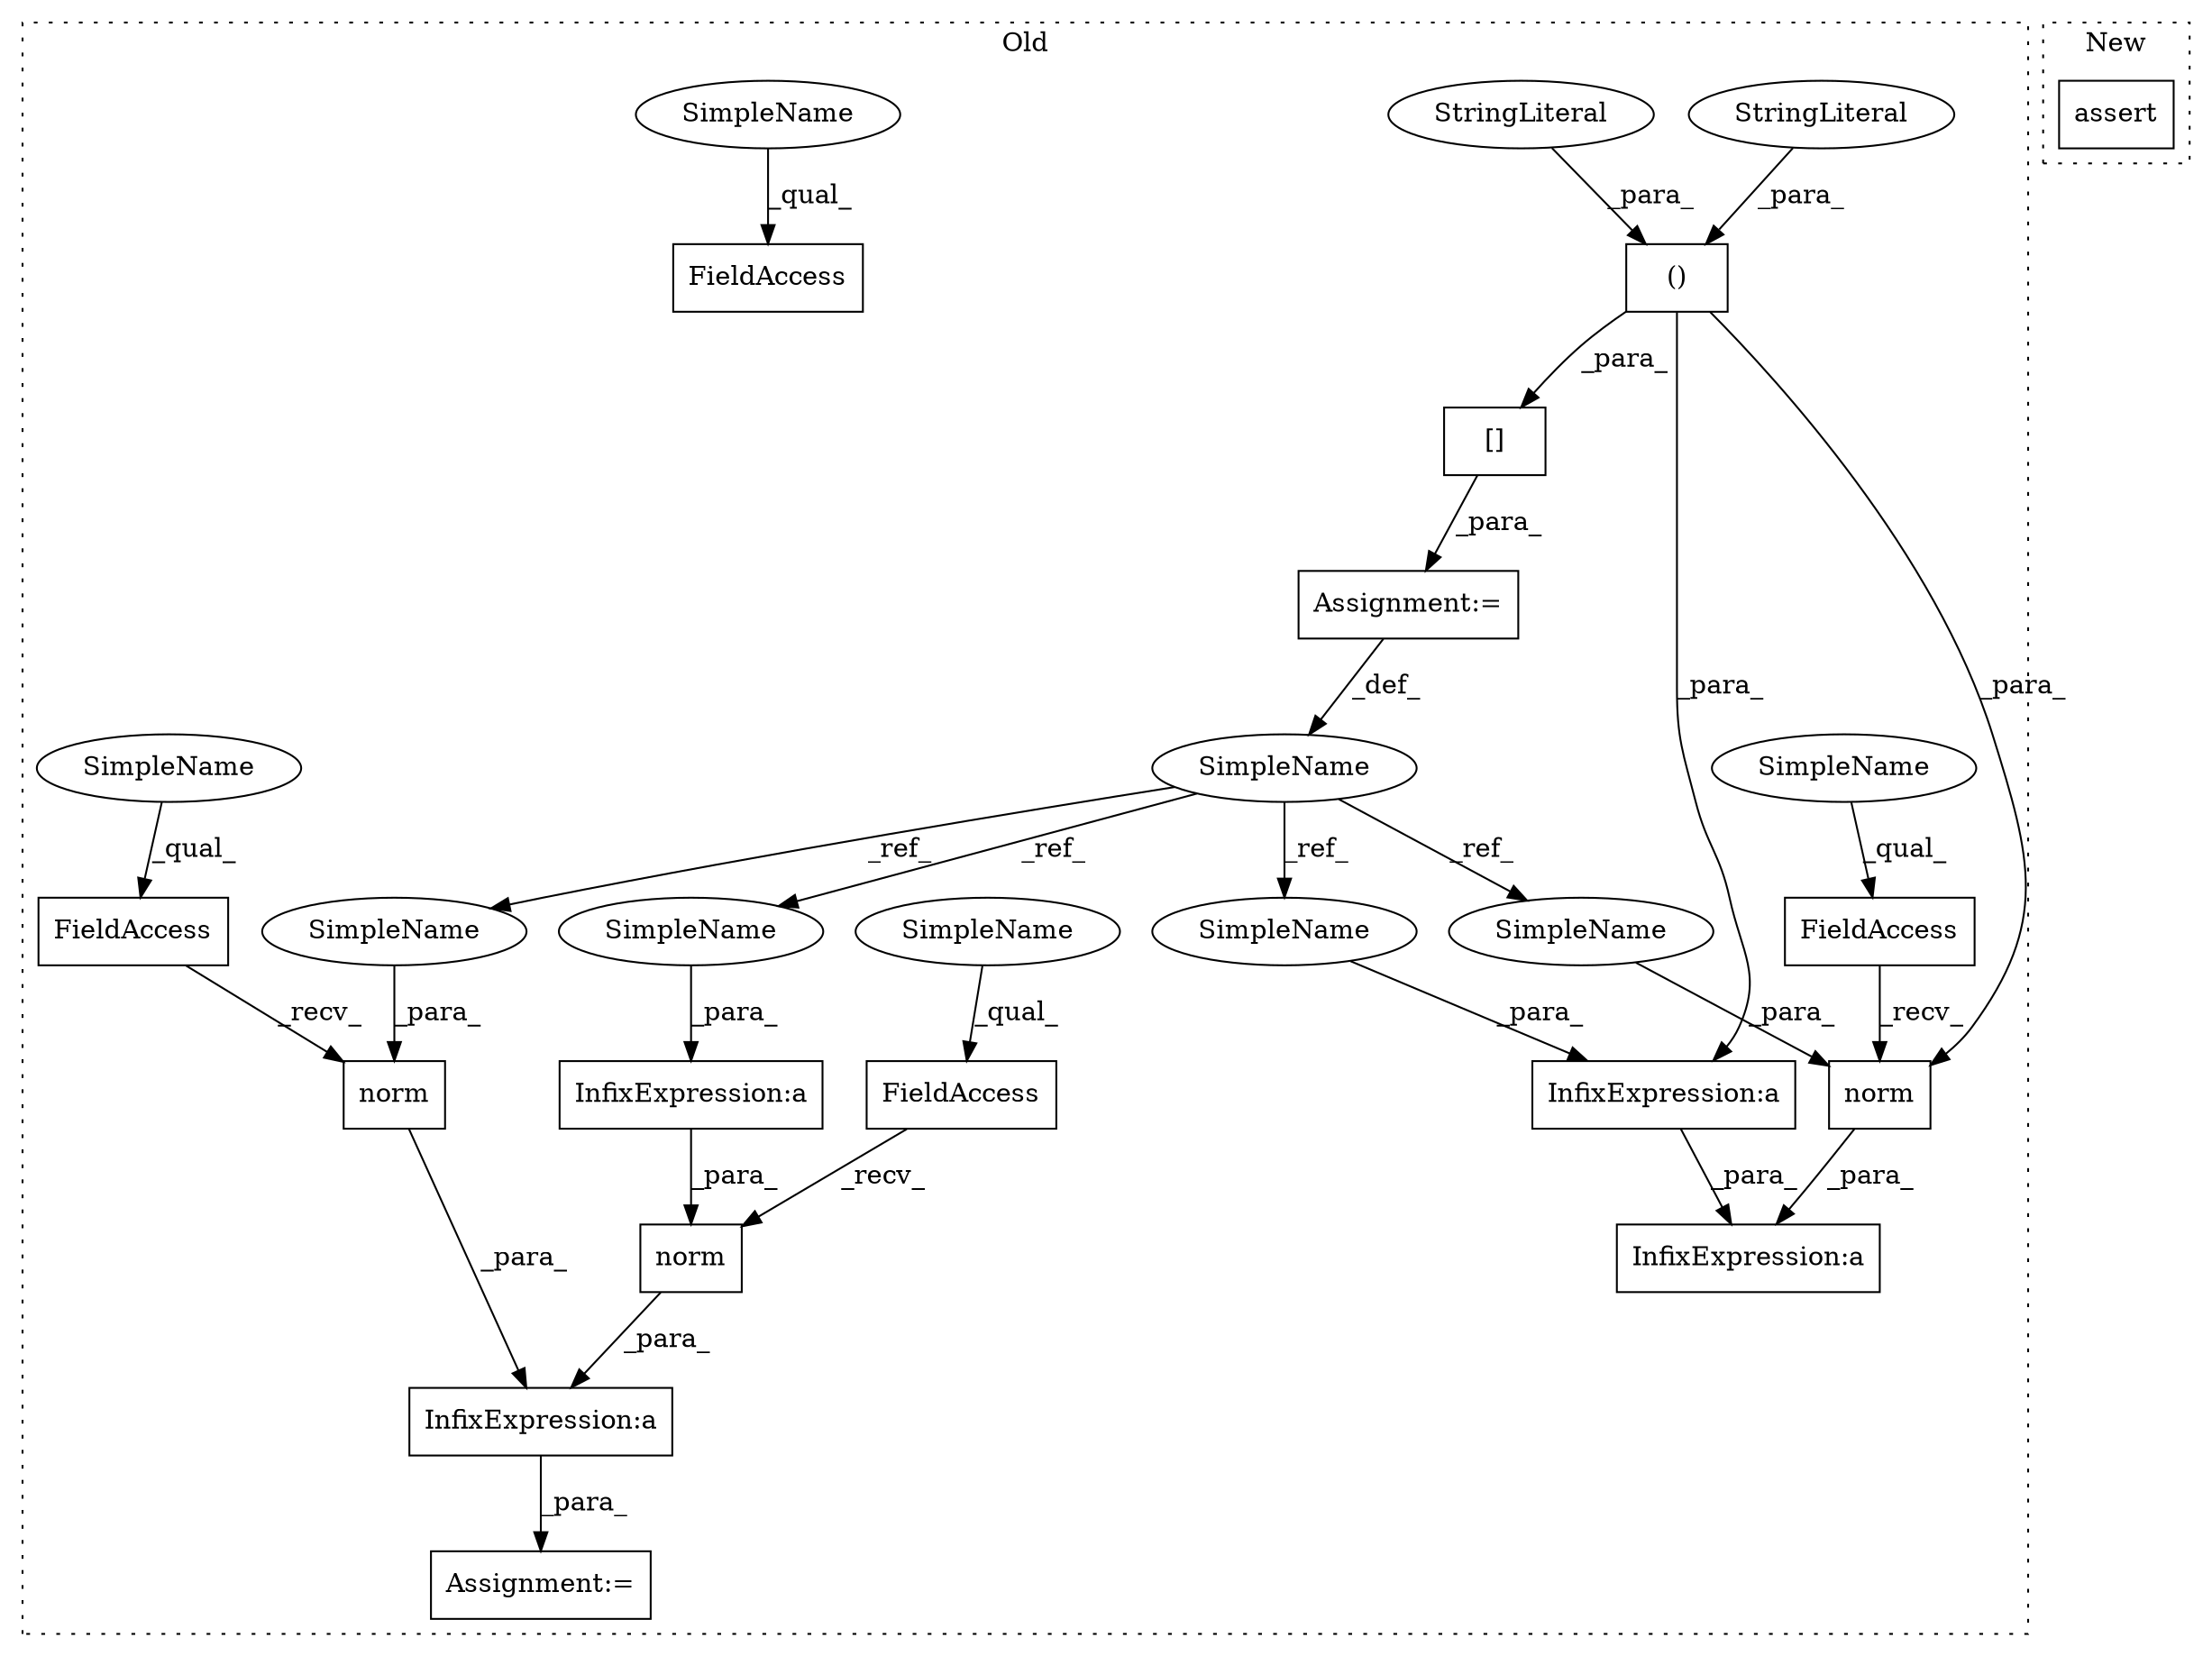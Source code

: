 digraph G {
subgraph cluster0 {
2 [label="FieldAccess" a="22" s="2796" l="12" shape="box"];
3 [label="FieldAccess" a="22" s="2830" l="12" shape="box"];
4 [label="norm" a="32" s="2809,2826" l="5,1" shape="box"];
5 [label="InfixExpression:a" a="27" s="2827" l="3" shape="box"];
6 [label="InfixExpression:a" a="27" s="2815" l="3" shape="box"];
7 [label="Assignment:=" a="7" s="2794" l="1" shape="box"];
8 [label="norm" a="32" s="2843,2849" l="5,1" shape="box"];
9 [label="()" a="106" s="2661" l="48" shape="box"];
10 [label="[]" a="2" s="2654,2709" l="7,2" shape="box"];
11 [label="SimpleName" a="42" s="2652" l="1" shape="ellipse"];
12 [label="StringLiteral" a="45" s="2661" l="19" shape="ellipse"];
13 [label="Assignment:=" a="7" s="2653" l="1" shape="box"];
14 [label="StringLiteral" a="45" s="2693" l="16" shape="ellipse"];
15 [label="InfixExpression:a" a="27" s="2992" l="3" shape="box"];
16 [label="InfixExpression:a" a="27" s="3042" l="3" shape="box"];
17 [label="FieldAccess" a="22" s="2973" l="12" shape="box"];
18 [label="FieldAccess" a="22" s="3045" l="12" shape="box"];
19 [label="norm" a="32" s="3058,3064" l="5,1" shape="box"];
20 [label="SimpleName" a="42" s="2814" l="1" shape="ellipse"];
21 [label="SimpleName" a="42" s="2991" l="1" shape="ellipse"];
22 [label="SimpleName" a="42" s="3063" l="1" shape="ellipse"];
23 [label="SimpleName" a="42" s="2848" l="1" shape="ellipse"];
24 [label="SimpleName" a="42" s="2796" l="5" shape="ellipse"];
25 [label="SimpleName" a="42" s="3045" l="5" shape="ellipse"];
26 [label="SimpleName" a="42" s="2973" l="5" shape="ellipse"];
27 [label="SimpleName" a="42" s="2830" l="5" shape="ellipse"];
label = "Old";
style="dotted";
}
subgraph cluster1 {
1 [label="assert" a="6" s="2423" l="7" shape="box"];
label = "New";
style="dotted";
}
2 -> 4 [label="_recv_"];
3 -> 8 [label="_recv_"];
4 -> 5 [label="_para_"];
5 -> 7 [label="_para_"];
6 -> 4 [label="_para_"];
8 -> 5 [label="_para_"];
9 -> 15 [label="_para_"];
9 -> 19 [label="_para_"];
9 -> 10 [label="_para_"];
10 -> 13 [label="_para_"];
11 -> 23 [label="_ref_"];
11 -> 22 [label="_ref_"];
11 -> 21 [label="_ref_"];
11 -> 20 [label="_ref_"];
12 -> 9 [label="_para_"];
13 -> 11 [label="_def_"];
14 -> 9 [label="_para_"];
15 -> 16 [label="_para_"];
18 -> 19 [label="_recv_"];
19 -> 16 [label="_para_"];
20 -> 6 [label="_para_"];
21 -> 15 [label="_para_"];
22 -> 19 [label="_para_"];
23 -> 8 [label="_para_"];
24 -> 2 [label="_qual_"];
25 -> 18 [label="_qual_"];
26 -> 17 [label="_qual_"];
27 -> 3 [label="_qual_"];
}
